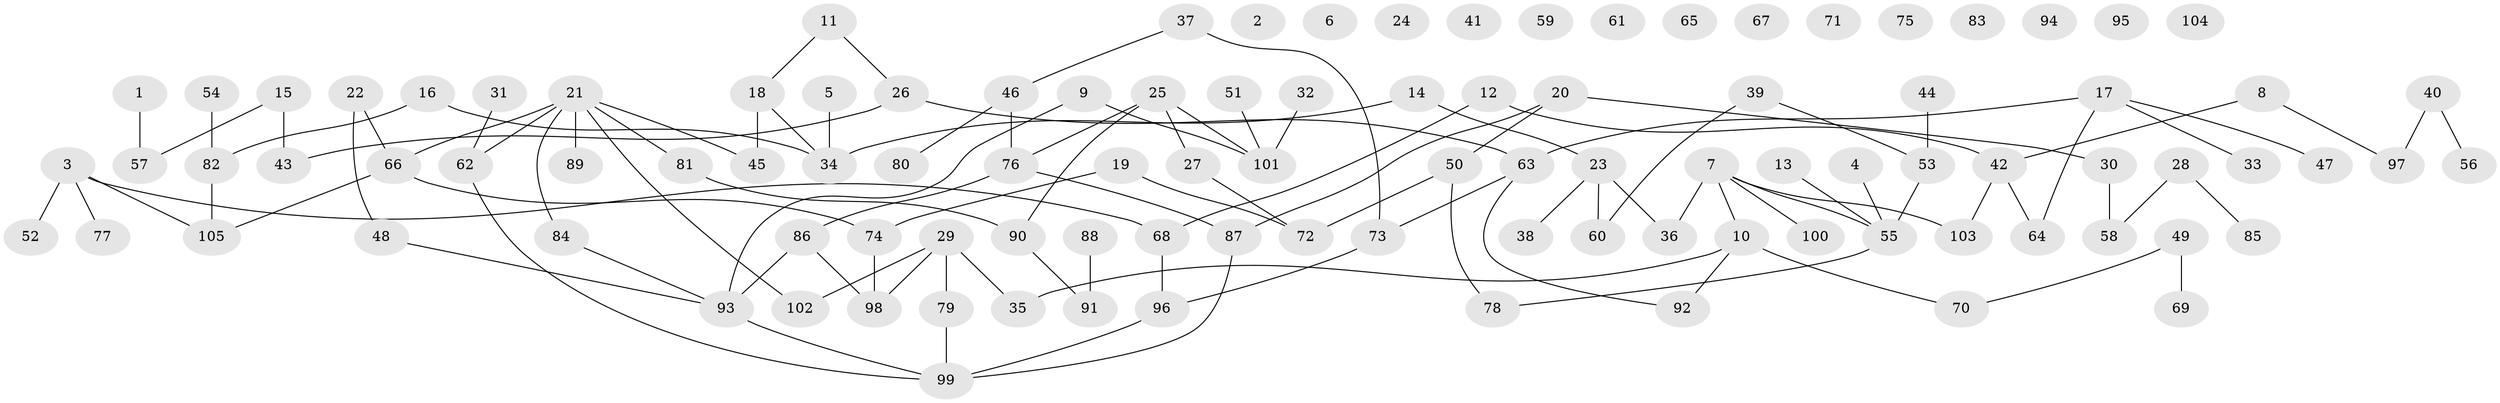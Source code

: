 // Generated by graph-tools (version 1.1) at 2025/25/03/09/25 03:25:23]
// undirected, 105 vertices, 110 edges
graph export_dot {
graph [start="1"]
  node [color=gray90,style=filled];
  1;
  2;
  3;
  4;
  5;
  6;
  7;
  8;
  9;
  10;
  11;
  12;
  13;
  14;
  15;
  16;
  17;
  18;
  19;
  20;
  21;
  22;
  23;
  24;
  25;
  26;
  27;
  28;
  29;
  30;
  31;
  32;
  33;
  34;
  35;
  36;
  37;
  38;
  39;
  40;
  41;
  42;
  43;
  44;
  45;
  46;
  47;
  48;
  49;
  50;
  51;
  52;
  53;
  54;
  55;
  56;
  57;
  58;
  59;
  60;
  61;
  62;
  63;
  64;
  65;
  66;
  67;
  68;
  69;
  70;
  71;
  72;
  73;
  74;
  75;
  76;
  77;
  78;
  79;
  80;
  81;
  82;
  83;
  84;
  85;
  86;
  87;
  88;
  89;
  90;
  91;
  92;
  93;
  94;
  95;
  96;
  97;
  98;
  99;
  100;
  101;
  102;
  103;
  104;
  105;
  1 -- 57;
  3 -- 52;
  3 -- 68;
  3 -- 77;
  3 -- 105;
  4 -- 55;
  5 -- 34;
  7 -- 10;
  7 -- 36;
  7 -- 55;
  7 -- 100;
  7 -- 103;
  8 -- 42;
  8 -- 97;
  9 -- 93;
  9 -- 101;
  10 -- 35;
  10 -- 70;
  10 -- 92;
  11 -- 18;
  11 -- 26;
  12 -- 42;
  12 -- 68;
  13 -- 55;
  14 -- 23;
  14 -- 34;
  15 -- 43;
  15 -- 57;
  16 -- 34;
  16 -- 82;
  17 -- 33;
  17 -- 47;
  17 -- 63;
  17 -- 64;
  18 -- 34;
  18 -- 45;
  19 -- 72;
  19 -- 74;
  20 -- 30;
  20 -- 50;
  20 -- 87;
  21 -- 45;
  21 -- 62;
  21 -- 66;
  21 -- 81;
  21 -- 84;
  21 -- 89;
  21 -- 102;
  22 -- 48;
  22 -- 66;
  23 -- 36;
  23 -- 38;
  23 -- 60;
  25 -- 27;
  25 -- 76;
  25 -- 90;
  25 -- 101;
  26 -- 43;
  26 -- 63;
  27 -- 72;
  28 -- 58;
  28 -- 85;
  29 -- 35;
  29 -- 79;
  29 -- 98;
  29 -- 102;
  30 -- 58;
  31 -- 62;
  32 -- 101;
  37 -- 46;
  37 -- 73;
  39 -- 53;
  39 -- 60;
  40 -- 56;
  40 -- 97;
  42 -- 64;
  42 -- 103;
  44 -- 53;
  46 -- 76;
  46 -- 80;
  48 -- 93;
  49 -- 69;
  49 -- 70;
  50 -- 72;
  50 -- 78;
  51 -- 101;
  53 -- 55;
  54 -- 82;
  55 -- 78;
  62 -- 99;
  63 -- 73;
  63 -- 92;
  66 -- 74;
  66 -- 105;
  68 -- 96;
  73 -- 96;
  74 -- 98;
  76 -- 86;
  76 -- 87;
  79 -- 99;
  81 -- 90;
  82 -- 105;
  84 -- 93;
  86 -- 93;
  86 -- 98;
  87 -- 99;
  88 -- 91;
  90 -- 91;
  93 -- 99;
  96 -- 99;
}
